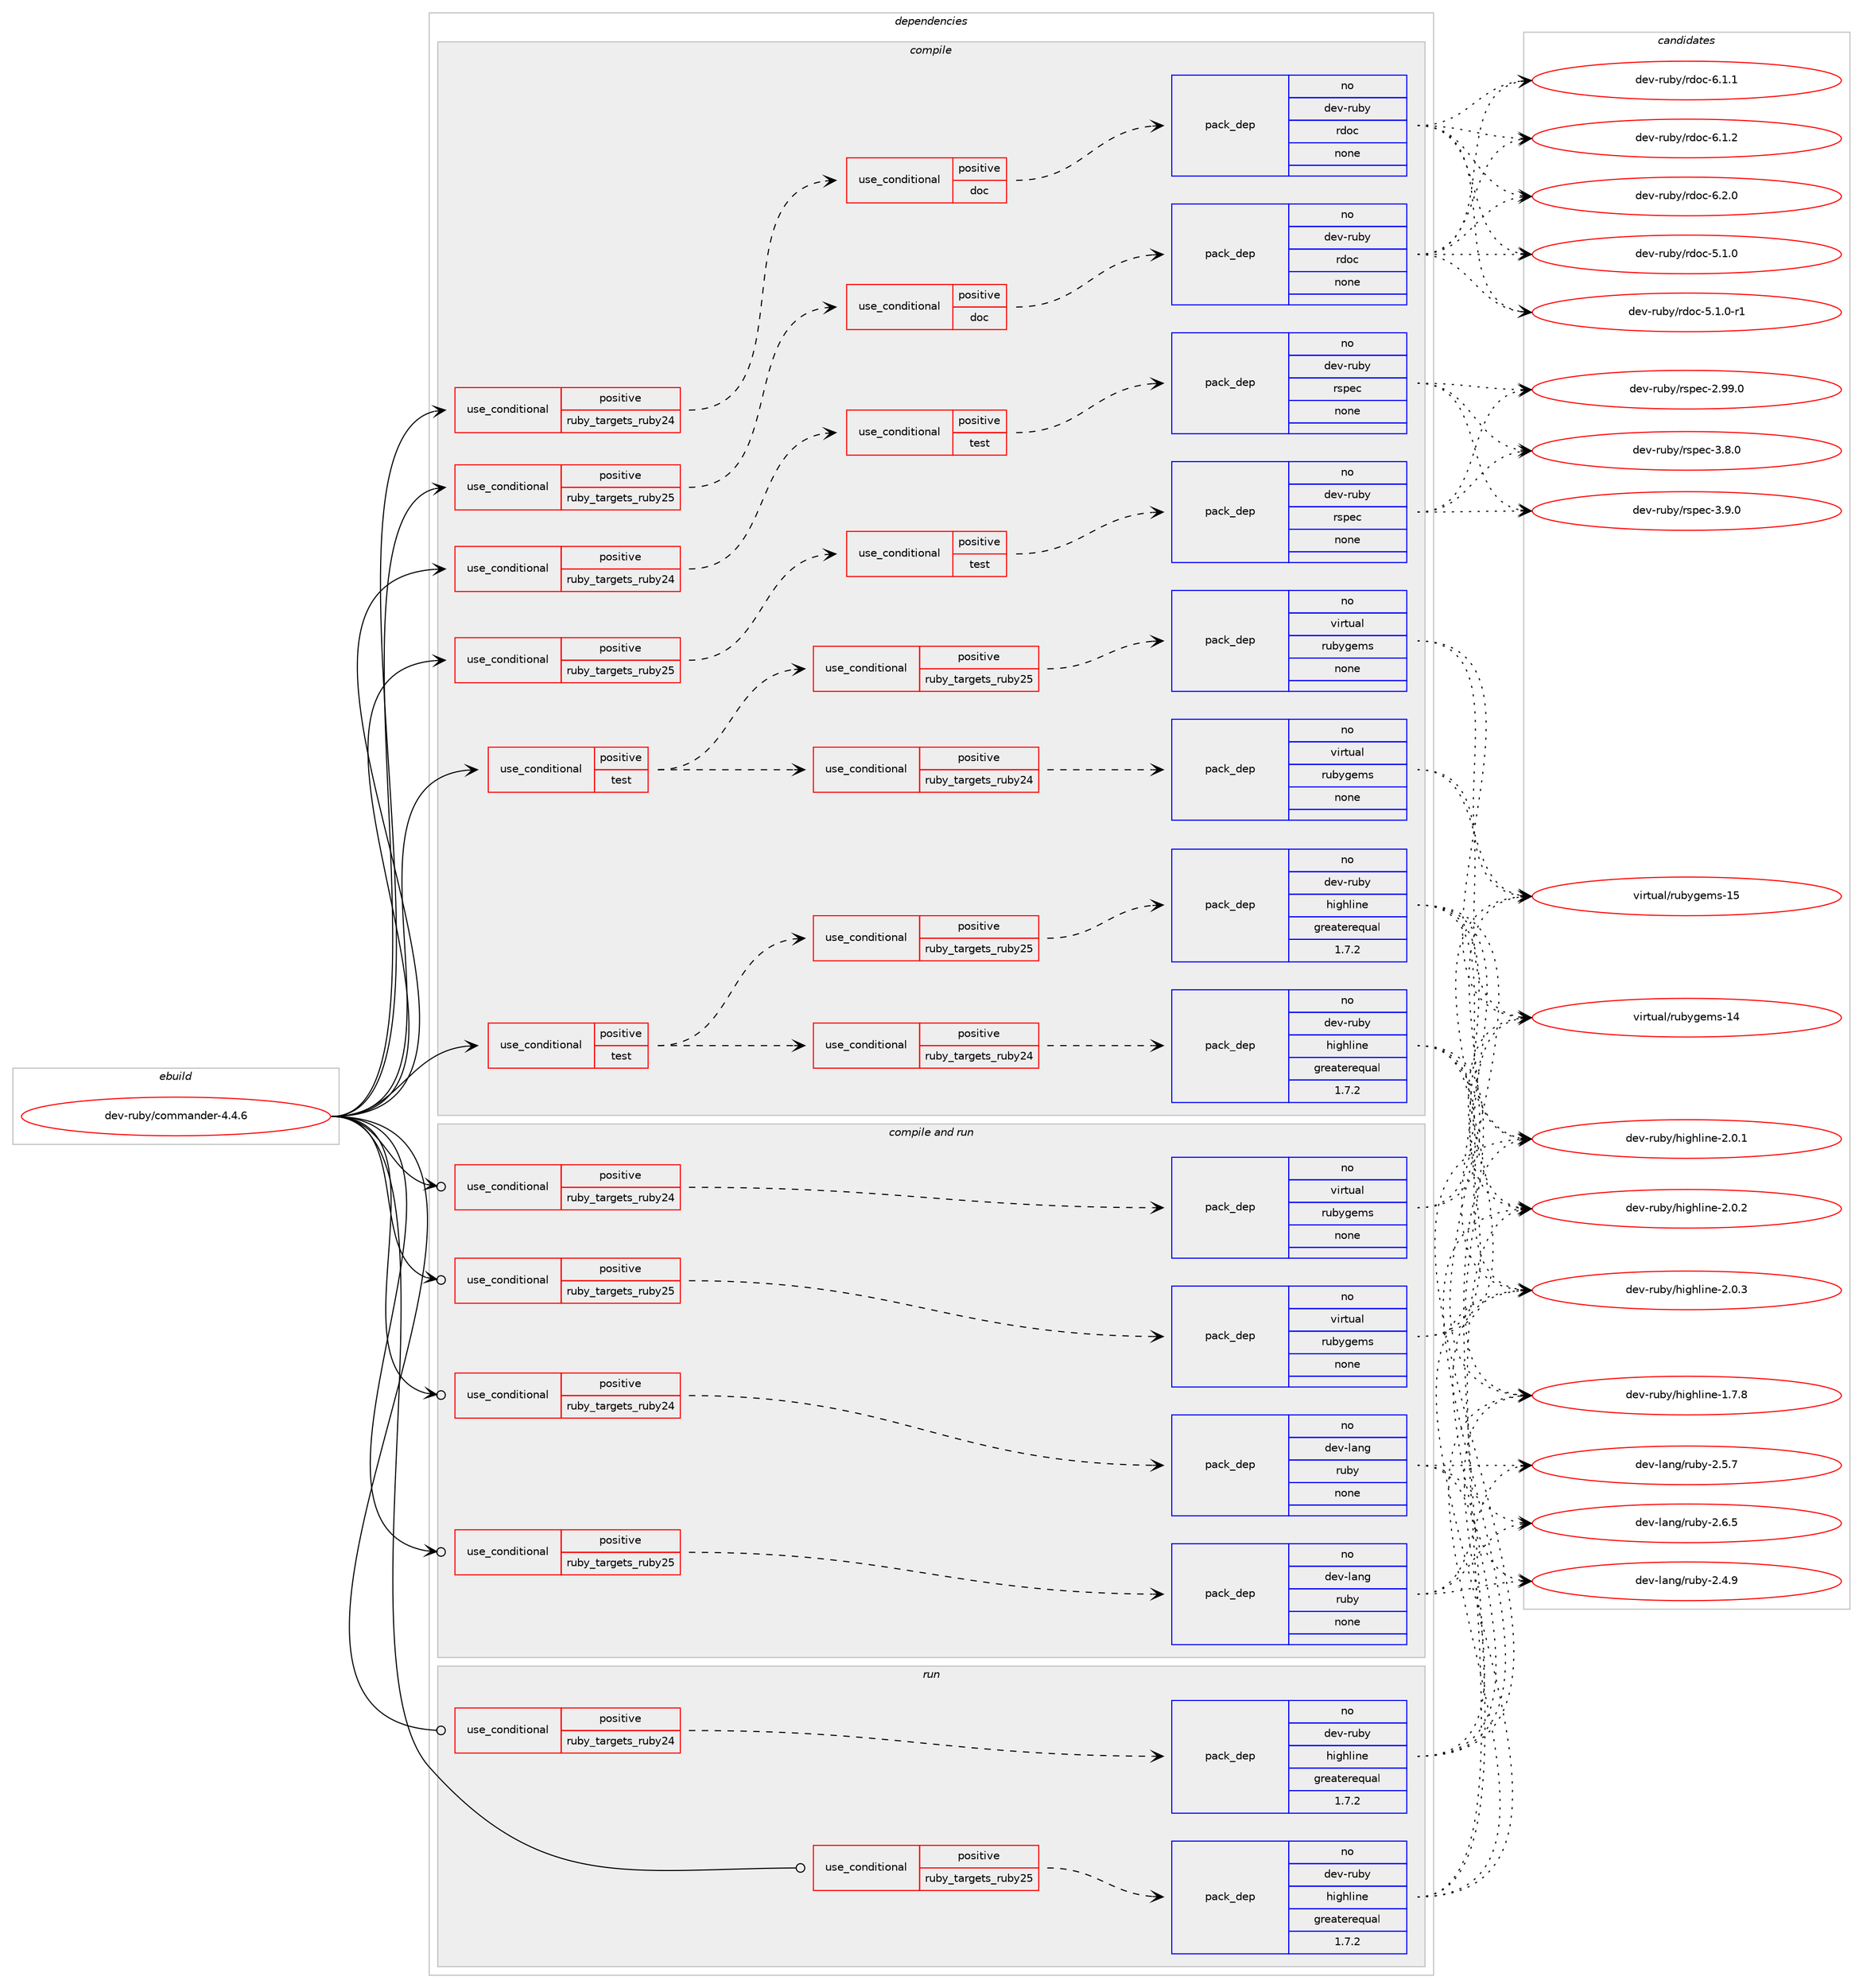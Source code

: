 digraph prolog {

# *************
# Graph options
# *************

newrank=true;
concentrate=true;
compound=true;
graph [rankdir=LR,fontname=Helvetica,fontsize=10,ranksep=1.5];#, ranksep=2.5, nodesep=0.2];
edge  [arrowhead=vee];
node  [fontname=Helvetica,fontsize=10];

# **********
# The ebuild
# **********

subgraph cluster_leftcol {
color=gray;
label=<<i>ebuild</i>>;
id [label="dev-ruby/commander-4.4.6", color=red, width=4, href="../dev-ruby/commander-4.4.6.svg"];
}

# ****************
# The dependencies
# ****************

subgraph cluster_midcol {
color=gray;
label=<<i>dependencies</i>>;
subgraph cluster_compile {
fillcolor="#eeeeee";
style=filled;
label=<<i>compile</i>>;
subgraph cond160597 {
dependency681959 [label=<<TABLE BORDER="0" CELLBORDER="1" CELLSPACING="0" CELLPADDING="4"><TR><TD ROWSPAN="3" CELLPADDING="10">use_conditional</TD></TR><TR><TD>positive</TD></TR><TR><TD>ruby_targets_ruby24</TD></TR></TABLE>>, shape=none, color=red];
subgraph cond160598 {
dependency681960 [label=<<TABLE BORDER="0" CELLBORDER="1" CELLSPACING="0" CELLPADDING="4"><TR><TD ROWSPAN="3" CELLPADDING="10">use_conditional</TD></TR><TR><TD>positive</TD></TR><TR><TD>doc</TD></TR></TABLE>>, shape=none, color=red];
subgraph pack509396 {
dependency681961 [label=<<TABLE BORDER="0" CELLBORDER="1" CELLSPACING="0" CELLPADDING="4" WIDTH="220"><TR><TD ROWSPAN="6" CELLPADDING="30">pack_dep</TD></TR><TR><TD WIDTH="110">no</TD></TR><TR><TD>dev-ruby</TD></TR><TR><TD>rdoc</TD></TR><TR><TD>none</TD></TR><TR><TD></TD></TR></TABLE>>, shape=none, color=blue];
}
dependency681960:e -> dependency681961:w [weight=20,style="dashed",arrowhead="vee"];
}
dependency681959:e -> dependency681960:w [weight=20,style="dashed",arrowhead="vee"];
}
id:e -> dependency681959:w [weight=20,style="solid",arrowhead="vee"];
subgraph cond160599 {
dependency681962 [label=<<TABLE BORDER="0" CELLBORDER="1" CELLSPACING="0" CELLPADDING="4"><TR><TD ROWSPAN="3" CELLPADDING="10">use_conditional</TD></TR><TR><TD>positive</TD></TR><TR><TD>ruby_targets_ruby24</TD></TR></TABLE>>, shape=none, color=red];
subgraph cond160600 {
dependency681963 [label=<<TABLE BORDER="0" CELLBORDER="1" CELLSPACING="0" CELLPADDING="4"><TR><TD ROWSPAN="3" CELLPADDING="10">use_conditional</TD></TR><TR><TD>positive</TD></TR><TR><TD>test</TD></TR></TABLE>>, shape=none, color=red];
subgraph pack509397 {
dependency681964 [label=<<TABLE BORDER="0" CELLBORDER="1" CELLSPACING="0" CELLPADDING="4" WIDTH="220"><TR><TD ROWSPAN="6" CELLPADDING="30">pack_dep</TD></TR><TR><TD WIDTH="110">no</TD></TR><TR><TD>dev-ruby</TD></TR><TR><TD>rspec</TD></TR><TR><TD>none</TD></TR><TR><TD></TD></TR></TABLE>>, shape=none, color=blue];
}
dependency681963:e -> dependency681964:w [weight=20,style="dashed",arrowhead="vee"];
}
dependency681962:e -> dependency681963:w [weight=20,style="dashed",arrowhead="vee"];
}
id:e -> dependency681962:w [weight=20,style="solid",arrowhead="vee"];
subgraph cond160601 {
dependency681965 [label=<<TABLE BORDER="0" CELLBORDER="1" CELLSPACING="0" CELLPADDING="4"><TR><TD ROWSPAN="3" CELLPADDING="10">use_conditional</TD></TR><TR><TD>positive</TD></TR><TR><TD>ruby_targets_ruby25</TD></TR></TABLE>>, shape=none, color=red];
subgraph cond160602 {
dependency681966 [label=<<TABLE BORDER="0" CELLBORDER="1" CELLSPACING="0" CELLPADDING="4"><TR><TD ROWSPAN="3" CELLPADDING="10">use_conditional</TD></TR><TR><TD>positive</TD></TR><TR><TD>doc</TD></TR></TABLE>>, shape=none, color=red];
subgraph pack509398 {
dependency681967 [label=<<TABLE BORDER="0" CELLBORDER="1" CELLSPACING="0" CELLPADDING="4" WIDTH="220"><TR><TD ROWSPAN="6" CELLPADDING="30">pack_dep</TD></TR><TR><TD WIDTH="110">no</TD></TR><TR><TD>dev-ruby</TD></TR><TR><TD>rdoc</TD></TR><TR><TD>none</TD></TR><TR><TD></TD></TR></TABLE>>, shape=none, color=blue];
}
dependency681966:e -> dependency681967:w [weight=20,style="dashed",arrowhead="vee"];
}
dependency681965:e -> dependency681966:w [weight=20,style="dashed",arrowhead="vee"];
}
id:e -> dependency681965:w [weight=20,style="solid",arrowhead="vee"];
subgraph cond160603 {
dependency681968 [label=<<TABLE BORDER="0" CELLBORDER="1" CELLSPACING="0" CELLPADDING="4"><TR><TD ROWSPAN="3" CELLPADDING="10">use_conditional</TD></TR><TR><TD>positive</TD></TR><TR><TD>ruby_targets_ruby25</TD></TR></TABLE>>, shape=none, color=red];
subgraph cond160604 {
dependency681969 [label=<<TABLE BORDER="0" CELLBORDER="1" CELLSPACING="0" CELLPADDING="4"><TR><TD ROWSPAN="3" CELLPADDING="10">use_conditional</TD></TR><TR><TD>positive</TD></TR><TR><TD>test</TD></TR></TABLE>>, shape=none, color=red];
subgraph pack509399 {
dependency681970 [label=<<TABLE BORDER="0" CELLBORDER="1" CELLSPACING="0" CELLPADDING="4" WIDTH="220"><TR><TD ROWSPAN="6" CELLPADDING="30">pack_dep</TD></TR><TR><TD WIDTH="110">no</TD></TR><TR><TD>dev-ruby</TD></TR><TR><TD>rspec</TD></TR><TR><TD>none</TD></TR><TR><TD></TD></TR></TABLE>>, shape=none, color=blue];
}
dependency681969:e -> dependency681970:w [weight=20,style="dashed",arrowhead="vee"];
}
dependency681968:e -> dependency681969:w [weight=20,style="dashed",arrowhead="vee"];
}
id:e -> dependency681968:w [weight=20,style="solid",arrowhead="vee"];
subgraph cond160605 {
dependency681971 [label=<<TABLE BORDER="0" CELLBORDER="1" CELLSPACING="0" CELLPADDING="4"><TR><TD ROWSPAN="3" CELLPADDING="10">use_conditional</TD></TR><TR><TD>positive</TD></TR><TR><TD>test</TD></TR></TABLE>>, shape=none, color=red];
subgraph cond160606 {
dependency681972 [label=<<TABLE BORDER="0" CELLBORDER="1" CELLSPACING="0" CELLPADDING="4"><TR><TD ROWSPAN="3" CELLPADDING="10">use_conditional</TD></TR><TR><TD>positive</TD></TR><TR><TD>ruby_targets_ruby24</TD></TR></TABLE>>, shape=none, color=red];
subgraph pack509400 {
dependency681973 [label=<<TABLE BORDER="0" CELLBORDER="1" CELLSPACING="0" CELLPADDING="4" WIDTH="220"><TR><TD ROWSPAN="6" CELLPADDING="30">pack_dep</TD></TR><TR><TD WIDTH="110">no</TD></TR><TR><TD>dev-ruby</TD></TR><TR><TD>highline</TD></TR><TR><TD>greaterequal</TD></TR><TR><TD>1.7.2</TD></TR></TABLE>>, shape=none, color=blue];
}
dependency681972:e -> dependency681973:w [weight=20,style="dashed",arrowhead="vee"];
}
dependency681971:e -> dependency681972:w [weight=20,style="dashed",arrowhead="vee"];
subgraph cond160607 {
dependency681974 [label=<<TABLE BORDER="0" CELLBORDER="1" CELLSPACING="0" CELLPADDING="4"><TR><TD ROWSPAN="3" CELLPADDING="10">use_conditional</TD></TR><TR><TD>positive</TD></TR><TR><TD>ruby_targets_ruby25</TD></TR></TABLE>>, shape=none, color=red];
subgraph pack509401 {
dependency681975 [label=<<TABLE BORDER="0" CELLBORDER="1" CELLSPACING="0" CELLPADDING="4" WIDTH="220"><TR><TD ROWSPAN="6" CELLPADDING="30">pack_dep</TD></TR><TR><TD WIDTH="110">no</TD></TR><TR><TD>dev-ruby</TD></TR><TR><TD>highline</TD></TR><TR><TD>greaterequal</TD></TR><TR><TD>1.7.2</TD></TR></TABLE>>, shape=none, color=blue];
}
dependency681974:e -> dependency681975:w [weight=20,style="dashed",arrowhead="vee"];
}
dependency681971:e -> dependency681974:w [weight=20,style="dashed",arrowhead="vee"];
}
id:e -> dependency681971:w [weight=20,style="solid",arrowhead="vee"];
subgraph cond160608 {
dependency681976 [label=<<TABLE BORDER="0" CELLBORDER="1" CELLSPACING="0" CELLPADDING="4"><TR><TD ROWSPAN="3" CELLPADDING="10">use_conditional</TD></TR><TR><TD>positive</TD></TR><TR><TD>test</TD></TR></TABLE>>, shape=none, color=red];
subgraph cond160609 {
dependency681977 [label=<<TABLE BORDER="0" CELLBORDER="1" CELLSPACING="0" CELLPADDING="4"><TR><TD ROWSPAN="3" CELLPADDING="10">use_conditional</TD></TR><TR><TD>positive</TD></TR><TR><TD>ruby_targets_ruby24</TD></TR></TABLE>>, shape=none, color=red];
subgraph pack509402 {
dependency681978 [label=<<TABLE BORDER="0" CELLBORDER="1" CELLSPACING="0" CELLPADDING="4" WIDTH="220"><TR><TD ROWSPAN="6" CELLPADDING="30">pack_dep</TD></TR><TR><TD WIDTH="110">no</TD></TR><TR><TD>virtual</TD></TR><TR><TD>rubygems</TD></TR><TR><TD>none</TD></TR><TR><TD></TD></TR></TABLE>>, shape=none, color=blue];
}
dependency681977:e -> dependency681978:w [weight=20,style="dashed",arrowhead="vee"];
}
dependency681976:e -> dependency681977:w [weight=20,style="dashed",arrowhead="vee"];
subgraph cond160610 {
dependency681979 [label=<<TABLE BORDER="0" CELLBORDER="1" CELLSPACING="0" CELLPADDING="4"><TR><TD ROWSPAN="3" CELLPADDING="10">use_conditional</TD></TR><TR><TD>positive</TD></TR><TR><TD>ruby_targets_ruby25</TD></TR></TABLE>>, shape=none, color=red];
subgraph pack509403 {
dependency681980 [label=<<TABLE BORDER="0" CELLBORDER="1" CELLSPACING="0" CELLPADDING="4" WIDTH="220"><TR><TD ROWSPAN="6" CELLPADDING="30">pack_dep</TD></TR><TR><TD WIDTH="110">no</TD></TR><TR><TD>virtual</TD></TR><TR><TD>rubygems</TD></TR><TR><TD>none</TD></TR><TR><TD></TD></TR></TABLE>>, shape=none, color=blue];
}
dependency681979:e -> dependency681980:w [weight=20,style="dashed",arrowhead="vee"];
}
dependency681976:e -> dependency681979:w [weight=20,style="dashed",arrowhead="vee"];
}
id:e -> dependency681976:w [weight=20,style="solid",arrowhead="vee"];
}
subgraph cluster_compileandrun {
fillcolor="#eeeeee";
style=filled;
label=<<i>compile and run</i>>;
subgraph cond160611 {
dependency681981 [label=<<TABLE BORDER="0" CELLBORDER="1" CELLSPACING="0" CELLPADDING="4"><TR><TD ROWSPAN="3" CELLPADDING="10">use_conditional</TD></TR><TR><TD>positive</TD></TR><TR><TD>ruby_targets_ruby24</TD></TR></TABLE>>, shape=none, color=red];
subgraph pack509404 {
dependency681982 [label=<<TABLE BORDER="0" CELLBORDER="1" CELLSPACING="0" CELLPADDING="4" WIDTH="220"><TR><TD ROWSPAN="6" CELLPADDING="30">pack_dep</TD></TR><TR><TD WIDTH="110">no</TD></TR><TR><TD>dev-lang</TD></TR><TR><TD>ruby</TD></TR><TR><TD>none</TD></TR><TR><TD></TD></TR></TABLE>>, shape=none, color=blue];
}
dependency681981:e -> dependency681982:w [weight=20,style="dashed",arrowhead="vee"];
}
id:e -> dependency681981:w [weight=20,style="solid",arrowhead="odotvee"];
subgraph cond160612 {
dependency681983 [label=<<TABLE BORDER="0" CELLBORDER="1" CELLSPACING="0" CELLPADDING="4"><TR><TD ROWSPAN="3" CELLPADDING="10">use_conditional</TD></TR><TR><TD>positive</TD></TR><TR><TD>ruby_targets_ruby24</TD></TR></TABLE>>, shape=none, color=red];
subgraph pack509405 {
dependency681984 [label=<<TABLE BORDER="0" CELLBORDER="1" CELLSPACING="0" CELLPADDING="4" WIDTH="220"><TR><TD ROWSPAN="6" CELLPADDING="30">pack_dep</TD></TR><TR><TD WIDTH="110">no</TD></TR><TR><TD>virtual</TD></TR><TR><TD>rubygems</TD></TR><TR><TD>none</TD></TR><TR><TD></TD></TR></TABLE>>, shape=none, color=blue];
}
dependency681983:e -> dependency681984:w [weight=20,style="dashed",arrowhead="vee"];
}
id:e -> dependency681983:w [weight=20,style="solid",arrowhead="odotvee"];
subgraph cond160613 {
dependency681985 [label=<<TABLE BORDER="0" CELLBORDER="1" CELLSPACING="0" CELLPADDING="4"><TR><TD ROWSPAN="3" CELLPADDING="10">use_conditional</TD></TR><TR><TD>positive</TD></TR><TR><TD>ruby_targets_ruby25</TD></TR></TABLE>>, shape=none, color=red];
subgraph pack509406 {
dependency681986 [label=<<TABLE BORDER="0" CELLBORDER="1" CELLSPACING="0" CELLPADDING="4" WIDTH="220"><TR><TD ROWSPAN="6" CELLPADDING="30">pack_dep</TD></TR><TR><TD WIDTH="110">no</TD></TR><TR><TD>dev-lang</TD></TR><TR><TD>ruby</TD></TR><TR><TD>none</TD></TR><TR><TD></TD></TR></TABLE>>, shape=none, color=blue];
}
dependency681985:e -> dependency681986:w [weight=20,style="dashed",arrowhead="vee"];
}
id:e -> dependency681985:w [weight=20,style="solid",arrowhead="odotvee"];
subgraph cond160614 {
dependency681987 [label=<<TABLE BORDER="0" CELLBORDER="1" CELLSPACING="0" CELLPADDING="4"><TR><TD ROWSPAN="3" CELLPADDING="10">use_conditional</TD></TR><TR><TD>positive</TD></TR><TR><TD>ruby_targets_ruby25</TD></TR></TABLE>>, shape=none, color=red];
subgraph pack509407 {
dependency681988 [label=<<TABLE BORDER="0" CELLBORDER="1" CELLSPACING="0" CELLPADDING="4" WIDTH="220"><TR><TD ROWSPAN="6" CELLPADDING="30">pack_dep</TD></TR><TR><TD WIDTH="110">no</TD></TR><TR><TD>virtual</TD></TR><TR><TD>rubygems</TD></TR><TR><TD>none</TD></TR><TR><TD></TD></TR></TABLE>>, shape=none, color=blue];
}
dependency681987:e -> dependency681988:w [weight=20,style="dashed",arrowhead="vee"];
}
id:e -> dependency681987:w [weight=20,style="solid",arrowhead="odotvee"];
}
subgraph cluster_run {
fillcolor="#eeeeee";
style=filled;
label=<<i>run</i>>;
subgraph cond160615 {
dependency681989 [label=<<TABLE BORDER="0" CELLBORDER="1" CELLSPACING="0" CELLPADDING="4"><TR><TD ROWSPAN="3" CELLPADDING="10">use_conditional</TD></TR><TR><TD>positive</TD></TR><TR><TD>ruby_targets_ruby24</TD></TR></TABLE>>, shape=none, color=red];
subgraph pack509408 {
dependency681990 [label=<<TABLE BORDER="0" CELLBORDER="1" CELLSPACING="0" CELLPADDING="4" WIDTH="220"><TR><TD ROWSPAN="6" CELLPADDING="30">pack_dep</TD></TR><TR><TD WIDTH="110">no</TD></TR><TR><TD>dev-ruby</TD></TR><TR><TD>highline</TD></TR><TR><TD>greaterequal</TD></TR><TR><TD>1.7.2</TD></TR></TABLE>>, shape=none, color=blue];
}
dependency681989:e -> dependency681990:w [weight=20,style="dashed",arrowhead="vee"];
}
id:e -> dependency681989:w [weight=20,style="solid",arrowhead="odot"];
subgraph cond160616 {
dependency681991 [label=<<TABLE BORDER="0" CELLBORDER="1" CELLSPACING="0" CELLPADDING="4"><TR><TD ROWSPAN="3" CELLPADDING="10">use_conditional</TD></TR><TR><TD>positive</TD></TR><TR><TD>ruby_targets_ruby25</TD></TR></TABLE>>, shape=none, color=red];
subgraph pack509409 {
dependency681992 [label=<<TABLE BORDER="0" CELLBORDER="1" CELLSPACING="0" CELLPADDING="4" WIDTH="220"><TR><TD ROWSPAN="6" CELLPADDING="30">pack_dep</TD></TR><TR><TD WIDTH="110">no</TD></TR><TR><TD>dev-ruby</TD></TR><TR><TD>highline</TD></TR><TR><TD>greaterequal</TD></TR><TR><TD>1.7.2</TD></TR></TABLE>>, shape=none, color=blue];
}
dependency681991:e -> dependency681992:w [weight=20,style="dashed",arrowhead="vee"];
}
id:e -> dependency681991:w [weight=20,style="solid",arrowhead="odot"];
}
}

# **************
# The candidates
# **************

subgraph cluster_choices {
rank=same;
color=gray;
label=<<i>candidates</i>>;

subgraph choice509396 {
color=black;
nodesep=1;
choice10010111845114117981214711410011199455346494648 [label="dev-ruby/rdoc-5.1.0", color=red, width=4,href="../dev-ruby/rdoc-5.1.0.svg"];
choice100101118451141179812147114100111994553464946484511449 [label="dev-ruby/rdoc-5.1.0-r1", color=red, width=4,href="../dev-ruby/rdoc-5.1.0-r1.svg"];
choice10010111845114117981214711410011199455446494649 [label="dev-ruby/rdoc-6.1.1", color=red, width=4,href="../dev-ruby/rdoc-6.1.1.svg"];
choice10010111845114117981214711410011199455446494650 [label="dev-ruby/rdoc-6.1.2", color=red, width=4,href="../dev-ruby/rdoc-6.1.2.svg"];
choice10010111845114117981214711410011199455446504648 [label="dev-ruby/rdoc-6.2.0", color=red, width=4,href="../dev-ruby/rdoc-6.2.0.svg"];
dependency681961:e -> choice10010111845114117981214711410011199455346494648:w [style=dotted,weight="100"];
dependency681961:e -> choice100101118451141179812147114100111994553464946484511449:w [style=dotted,weight="100"];
dependency681961:e -> choice10010111845114117981214711410011199455446494649:w [style=dotted,weight="100"];
dependency681961:e -> choice10010111845114117981214711410011199455446494650:w [style=dotted,weight="100"];
dependency681961:e -> choice10010111845114117981214711410011199455446504648:w [style=dotted,weight="100"];
}
subgraph choice509397 {
color=black;
nodesep=1;
choice1001011184511411798121471141151121019945504657574648 [label="dev-ruby/rspec-2.99.0", color=red, width=4,href="../dev-ruby/rspec-2.99.0.svg"];
choice10010111845114117981214711411511210199455146564648 [label="dev-ruby/rspec-3.8.0", color=red, width=4,href="../dev-ruby/rspec-3.8.0.svg"];
choice10010111845114117981214711411511210199455146574648 [label="dev-ruby/rspec-3.9.0", color=red, width=4,href="../dev-ruby/rspec-3.9.0.svg"];
dependency681964:e -> choice1001011184511411798121471141151121019945504657574648:w [style=dotted,weight="100"];
dependency681964:e -> choice10010111845114117981214711411511210199455146564648:w [style=dotted,weight="100"];
dependency681964:e -> choice10010111845114117981214711411511210199455146574648:w [style=dotted,weight="100"];
}
subgraph choice509398 {
color=black;
nodesep=1;
choice10010111845114117981214711410011199455346494648 [label="dev-ruby/rdoc-5.1.0", color=red, width=4,href="../dev-ruby/rdoc-5.1.0.svg"];
choice100101118451141179812147114100111994553464946484511449 [label="dev-ruby/rdoc-5.1.0-r1", color=red, width=4,href="../dev-ruby/rdoc-5.1.0-r1.svg"];
choice10010111845114117981214711410011199455446494649 [label="dev-ruby/rdoc-6.1.1", color=red, width=4,href="../dev-ruby/rdoc-6.1.1.svg"];
choice10010111845114117981214711410011199455446494650 [label="dev-ruby/rdoc-6.1.2", color=red, width=4,href="../dev-ruby/rdoc-6.1.2.svg"];
choice10010111845114117981214711410011199455446504648 [label="dev-ruby/rdoc-6.2.0", color=red, width=4,href="../dev-ruby/rdoc-6.2.0.svg"];
dependency681967:e -> choice10010111845114117981214711410011199455346494648:w [style=dotted,weight="100"];
dependency681967:e -> choice100101118451141179812147114100111994553464946484511449:w [style=dotted,weight="100"];
dependency681967:e -> choice10010111845114117981214711410011199455446494649:w [style=dotted,weight="100"];
dependency681967:e -> choice10010111845114117981214711410011199455446494650:w [style=dotted,weight="100"];
dependency681967:e -> choice10010111845114117981214711410011199455446504648:w [style=dotted,weight="100"];
}
subgraph choice509399 {
color=black;
nodesep=1;
choice1001011184511411798121471141151121019945504657574648 [label="dev-ruby/rspec-2.99.0", color=red, width=4,href="../dev-ruby/rspec-2.99.0.svg"];
choice10010111845114117981214711411511210199455146564648 [label="dev-ruby/rspec-3.8.0", color=red, width=4,href="../dev-ruby/rspec-3.8.0.svg"];
choice10010111845114117981214711411511210199455146574648 [label="dev-ruby/rspec-3.9.0", color=red, width=4,href="../dev-ruby/rspec-3.9.0.svg"];
dependency681970:e -> choice1001011184511411798121471141151121019945504657574648:w [style=dotted,weight="100"];
dependency681970:e -> choice10010111845114117981214711411511210199455146564648:w [style=dotted,weight="100"];
dependency681970:e -> choice10010111845114117981214711411511210199455146574648:w [style=dotted,weight="100"];
}
subgraph choice509400 {
color=black;
nodesep=1;
choice100101118451141179812147104105103104108105110101454946554656 [label="dev-ruby/highline-1.7.8", color=red, width=4,href="../dev-ruby/highline-1.7.8.svg"];
choice100101118451141179812147104105103104108105110101455046484649 [label="dev-ruby/highline-2.0.1", color=red, width=4,href="../dev-ruby/highline-2.0.1.svg"];
choice100101118451141179812147104105103104108105110101455046484650 [label="dev-ruby/highline-2.0.2", color=red, width=4,href="../dev-ruby/highline-2.0.2.svg"];
choice100101118451141179812147104105103104108105110101455046484651 [label="dev-ruby/highline-2.0.3", color=red, width=4,href="../dev-ruby/highline-2.0.3.svg"];
dependency681973:e -> choice100101118451141179812147104105103104108105110101454946554656:w [style=dotted,weight="100"];
dependency681973:e -> choice100101118451141179812147104105103104108105110101455046484649:w [style=dotted,weight="100"];
dependency681973:e -> choice100101118451141179812147104105103104108105110101455046484650:w [style=dotted,weight="100"];
dependency681973:e -> choice100101118451141179812147104105103104108105110101455046484651:w [style=dotted,weight="100"];
}
subgraph choice509401 {
color=black;
nodesep=1;
choice100101118451141179812147104105103104108105110101454946554656 [label="dev-ruby/highline-1.7.8", color=red, width=4,href="../dev-ruby/highline-1.7.8.svg"];
choice100101118451141179812147104105103104108105110101455046484649 [label="dev-ruby/highline-2.0.1", color=red, width=4,href="../dev-ruby/highline-2.0.1.svg"];
choice100101118451141179812147104105103104108105110101455046484650 [label="dev-ruby/highline-2.0.2", color=red, width=4,href="../dev-ruby/highline-2.0.2.svg"];
choice100101118451141179812147104105103104108105110101455046484651 [label="dev-ruby/highline-2.0.3", color=red, width=4,href="../dev-ruby/highline-2.0.3.svg"];
dependency681975:e -> choice100101118451141179812147104105103104108105110101454946554656:w [style=dotted,weight="100"];
dependency681975:e -> choice100101118451141179812147104105103104108105110101455046484649:w [style=dotted,weight="100"];
dependency681975:e -> choice100101118451141179812147104105103104108105110101455046484650:w [style=dotted,weight="100"];
dependency681975:e -> choice100101118451141179812147104105103104108105110101455046484651:w [style=dotted,weight="100"];
}
subgraph choice509402 {
color=black;
nodesep=1;
choice118105114116117971084711411798121103101109115454952 [label="virtual/rubygems-14", color=red, width=4,href="../virtual/rubygems-14.svg"];
choice118105114116117971084711411798121103101109115454953 [label="virtual/rubygems-15", color=red, width=4,href="../virtual/rubygems-15.svg"];
dependency681978:e -> choice118105114116117971084711411798121103101109115454952:w [style=dotted,weight="100"];
dependency681978:e -> choice118105114116117971084711411798121103101109115454953:w [style=dotted,weight="100"];
}
subgraph choice509403 {
color=black;
nodesep=1;
choice118105114116117971084711411798121103101109115454952 [label="virtual/rubygems-14", color=red, width=4,href="../virtual/rubygems-14.svg"];
choice118105114116117971084711411798121103101109115454953 [label="virtual/rubygems-15", color=red, width=4,href="../virtual/rubygems-15.svg"];
dependency681980:e -> choice118105114116117971084711411798121103101109115454952:w [style=dotted,weight="100"];
dependency681980:e -> choice118105114116117971084711411798121103101109115454953:w [style=dotted,weight="100"];
}
subgraph choice509404 {
color=black;
nodesep=1;
choice10010111845108971101034711411798121455046524657 [label="dev-lang/ruby-2.4.9", color=red, width=4,href="../dev-lang/ruby-2.4.9.svg"];
choice10010111845108971101034711411798121455046534655 [label="dev-lang/ruby-2.5.7", color=red, width=4,href="../dev-lang/ruby-2.5.7.svg"];
choice10010111845108971101034711411798121455046544653 [label="dev-lang/ruby-2.6.5", color=red, width=4,href="../dev-lang/ruby-2.6.5.svg"];
dependency681982:e -> choice10010111845108971101034711411798121455046524657:w [style=dotted,weight="100"];
dependency681982:e -> choice10010111845108971101034711411798121455046534655:w [style=dotted,weight="100"];
dependency681982:e -> choice10010111845108971101034711411798121455046544653:w [style=dotted,weight="100"];
}
subgraph choice509405 {
color=black;
nodesep=1;
choice118105114116117971084711411798121103101109115454952 [label="virtual/rubygems-14", color=red, width=4,href="../virtual/rubygems-14.svg"];
choice118105114116117971084711411798121103101109115454953 [label="virtual/rubygems-15", color=red, width=4,href="../virtual/rubygems-15.svg"];
dependency681984:e -> choice118105114116117971084711411798121103101109115454952:w [style=dotted,weight="100"];
dependency681984:e -> choice118105114116117971084711411798121103101109115454953:w [style=dotted,weight="100"];
}
subgraph choice509406 {
color=black;
nodesep=1;
choice10010111845108971101034711411798121455046524657 [label="dev-lang/ruby-2.4.9", color=red, width=4,href="../dev-lang/ruby-2.4.9.svg"];
choice10010111845108971101034711411798121455046534655 [label="dev-lang/ruby-2.5.7", color=red, width=4,href="../dev-lang/ruby-2.5.7.svg"];
choice10010111845108971101034711411798121455046544653 [label="dev-lang/ruby-2.6.5", color=red, width=4,href="../dev-lang/ruby-2.6.5.svg"];
dependency681986:e -> choice10010111845108971101034711411798121455046524657:w [style=dotted,weight="100"];
dependency681986:e -> choice10010111845108971101034711411798121455046534655:w [style=dotted,weight="100"];
dependency681986:e -> choice10010111845108971101034711411798121455046544653:w [style=dotted,weight="100"];
}
subgraph choice509407 {
color=black;
nodesep=1;
choice118105114116117971084711411798121103101109115454952 [label="virtual/rubygems-14", color=red, width=4,href="../virtual/rubygems-14.svg"];
choice118105114116117971084711411798121103101109115454953 [label="virtual/rubygems-15", color=red, width=4,href="../virtual/rubygems-15.svg"];
dependency681988:e -> choice118105114116117971084711411798121103101109115454952:w [style=dotted,weight="100"];
dependency681988:e -> choice118105114116117971084711411798121103101109115454953:w [style=dotted,weight="100"];
}
subgraph choice509408 {
color=black;
nodesep=1;
choice100101118451141179812147104105103104108105110101454946554656 [label="dev-ruby/highline-1.7.8", color=red, width=4,href="../dev-ruby/highline-1.7.8.svg"];
choice100101118451141179812147104105103104108105110101455046484649 [label="dev-ruby/highline-2.0.1", color=red, width=4,href="../dev-ruby/highline-2.0.1.svg"];
choice100101118451141179812147104105103104108105110101455046484650 [label="dev-ruby/highline-2.0.2", color=red, width=4,href="../dev-ruby/highline-2.0.2.svg"];
choice100101118451141179812147104105103104108105110101455046484651 [label="dev-ruby/highline-2.0.3", color=red, width=4,href="../dev-ruby/highline-2.0.3.svg"];
dependency681990:e -> choice100101118451141179812147104105103104108105110101454946554656:w [style=dotted,weight="100"];
dependency681990:e -> choice100101118451141179812147104105103104108105110101455046484649:w [style=dotted,weight="100"];
dependency681990:e -> choice100101118451141179812147104105103104108105110101455046484650:w [style=dotted,weight="100"];
dependency681990:e -> choice100101118451141179812147104105103104108105110101455046484651:w [style=dotted,weight="100"];
}
subgraph choice509409 {
color=black;
nodesep=1;
choice100101118451141179812147104105103104108105110101454946554656 [label="dev-ruby/highline-1.7.8", color=red, width=4,href="../dev-ruby/highline-1.7.8.svg"];
choice100101118451141179812147104105103104108105110101455046484649 [label="dev-ruby/highline-2.0.1", color=red, width=4,href="../dev-ruby/highline-2.0.1.svg"];
choice100101118451141179812147104105103104108105110101455046484650 [label="dev-ruby/highline-2.0.2", color=red, width=4,href="../dev-ruby/highline-2.0.2.svg"];
choice100101118451141179812147104105103104108105110101455046484651 [label="dev-ruby/highline-2.0.3", color=red, width=4,href="../dev-ruby/highline-2.0.3.svg"];
dependency681992:e -> choice100101118451141179812147104105103104108105110101454946554656:w [style=dotted,weight="100"];
dependency681992:e -> choice100101118451141179812147104105103104108105110101455046484649:w [style=dotted,weight="100"];
dependency681992:e -> choice100101118451141179812147104105103104108105110101455046484650:w [style=dotted,weight="100"];
dependency681992:e -> choice100101118451141179812147104105103104108105110101455046484651:w [style=dotted,weight="100"];
}
}

}
